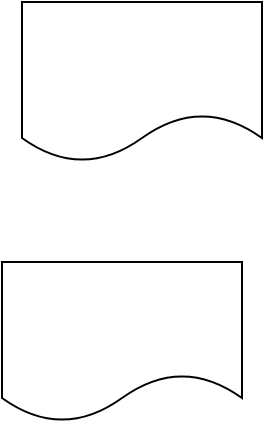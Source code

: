 <mxfile version="24.2.3" type="github">
  <diagram name="Página-1" id="46ALvAYd2lgJEebP4-S1">
    <mxGraphModel dx="1114" dy="600" grid="1" gridSize="10" guides="1" tooltips="1" connect="1" arrows="1" fold="1" page="1" pageScale="1" pageWidth="827" pageHeight="1169" math="0" shadow="0">
      <root>
        <mxCell id="0" />
        <mxCell id="1" parent="0" />
        <mxCell id="97QTDW_RfirqoRbuN40a-1" value="" style="shape=document;whiteSpace=wrap;html=1;boundedLbl=1;" vertex="1" parent="1">
          <mxGeometry x="270" y="300" width="120" height="80" as="geometry" />
        </mxCell>
        <mxCell id="97QTDW_RfirqoRbuN40a-2" value="" style="shape=document;whiteSpace=wrap;html=1;boundedLbl=1;" vertex="1" parent="1">
          <mxGeometry x="280" y="170" width="120" height="80" as="geometry" />
        </mxCell>
      </root>
    </mxGraphModel>
  </diagram>
</mxfile>
